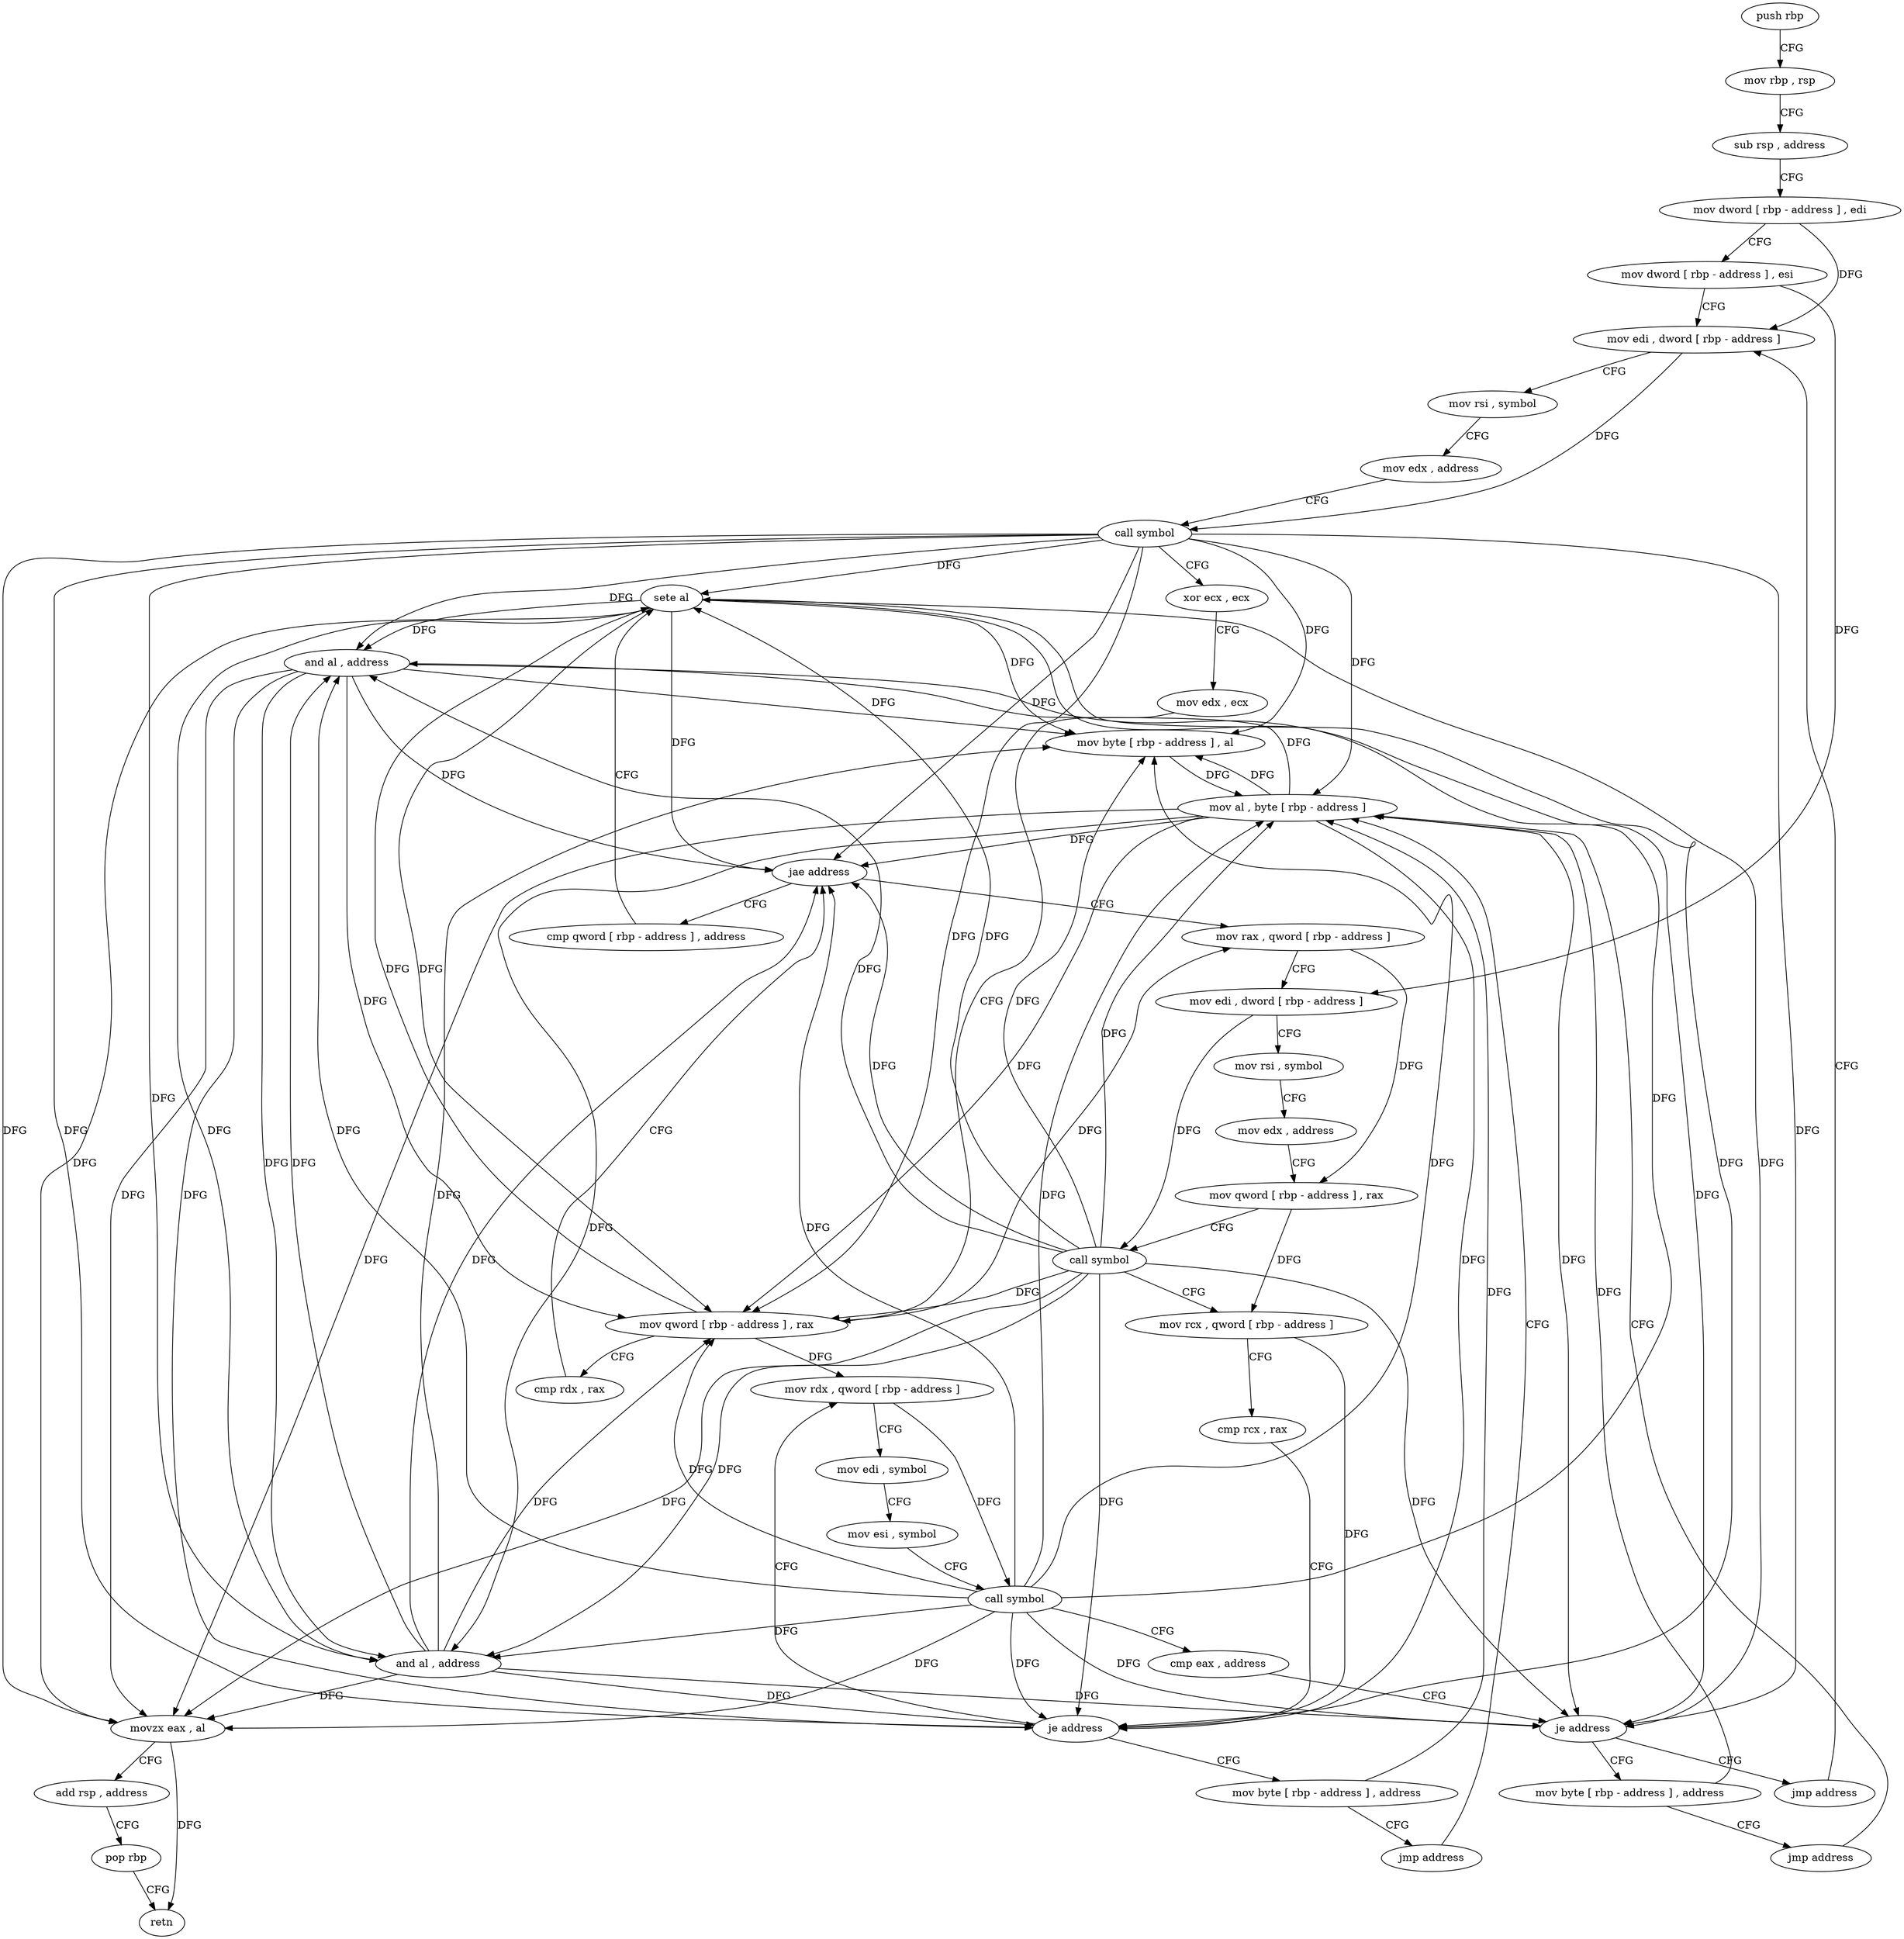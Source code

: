 digraph "func" {
"4215648" [label = "push rbp" ]
"4215649" [label = "mov rbp , rsp" ]
"4215652" [label = "sub rsp , address" ]
"4215656" [label = "mov dword [ rbp - address ] , edi" ]
"4215659" [label = "mov dword [ rbp - address ] , esi" ]
"4215662" [label = "mov edi , dword [ rbp - address ]" ]
"4215797" [label = "cmp qword [ rbp - address ] , address" ]
"4215802" [label = "sete al" ]
"4215805" [label = "and al , address" ]
"4215807" [label = "mov byte [ rbp - address ] , al" ]
"4215810" [label = "mov al , byte [ rbp - address ]" ]
"4215702" [label = "mov rax , qword [ rbp - address ]" ]
"4215706" [label = "mov edi , dword [ rbp - address ]" ]
"4215709" [label = "mov rsi , symbol" ]
"4215719" [label = "mov edx , address" ]
"4215724" [label = "mov qword [ rbp - address ] , rax" ]
"4215728" [label = "call symbol" ]
"4215733" [label = "mov rcx , qword [ rbp - address ]" ]
"4215737" [label = "cmp rcx , rax" ]
"4215740" [label = "je address" ]
"4215755" [label = "mov rdx , qword [ rbp - address ]" ]
"4215746" [label = "mov byte [ rbp - address ] , address" ]
"4215759" [label = "mov edi , symbol" ]
"4215764" [label = "mov esi , symbol" ]
"4215769" [label = "call symbol" ]
"4215774" [label = "cmp eax , address" ]
"4215777" [label = "je address" ]
"4215792" [label = "jmp address" ]
"4215783" [label = "mov byte [ rbp - address ] , address" ]
"4215750" [label = "jmp address" ]
"4215787" [label = "jmp address" ]
"4215813" [label = "and al , address" ]
"4215815" [label = "movzx eax , al" ]
"4215818" [label = "add rsp , address" ]
"4215822" [label = "pop rbp" ]
"4215823" [label = "retn" ]
"4215665" [label = "mov rsi , symbol" ]
"4215675" [label = "mov edx , address" ]
"4215680" [label = "call symbol" ]
"4215685" [label = "xor ecx , ecx" ]
"4215687" [label = "mov edx , ecx" ]
"4215689" [label = "mov qword [ rbp - address ] , rax" ]
"4215693" [label = "cmp rdx , rax" ]
"4215696" [label = "jae address" ]
"4215648" -> "4215649" [ label = "CFG" ]
"4215649" -> "4215652" [ label = "CFG" ]
"4215652" -> "4215656" [ label = "CFG" ]
"4215656" -> "4215659" [ label = "CFG" ]
"4215656" -> "4215662" [ label = "DFG" ]
"4215659" -> "4215662" [ label = "CFG" ]
"4215659" -> "4215706" [ label = "DFG" ]
"4215662" -> "4215665" [ label = "CFG" ]
"4215662" -> "4215680" [ label = "DFG" ]
"4215797" -> "4215802" [ label = "CFG" ]
"4215802" -> "4215805" [ label = "DFG" ]
"4215802" -> "4215689" [ label = "DFG" ]
"4215802" -> "4215696" [ label = "DFG" ]
"4215802" -> "4215807" [ label = "DFG" ]
"4215802" -> "4215740" [ label = "DFG" ]
"4215802" -> "4215813" [ label = "DFG" ]
"4215802" -> "4215815" [ label = "DFG" ]
"4215802" -> "4215777" [ label = "DFG" ]
"4215805" -> "4215807" [ label = "DFG" ]
"4215805" -> "4215689" [ label = "DFG" ]
"4215805" -> "4215696" [ label = "DFG" ]
"4215805" -> "4215740" [ label = "DFG" ]
"4215805" -> "4215813" [ label = "DFG" ]
"4215805" -> "4215815" [ label = "DFG" ]
"4215805" -> "4215777" [ label = "DFG" ]
"4215807" -> "4215810" [ label = "DFG" ]
"4215810" -> "4215813" [ label = "DFG" ]
"4215810" -> "4215689" [ label = "DFG" ]
"4215810" -> "4215696" [ label = "DFG" ]
"4215810" -> "4215805" [ label = "DFG" ]
"4215810" -> "4215807" [ label = "DFG" ]
"4215810" -> "4215740" [ label = "DFG" ]
"4215810" -> "4215815" [ label = "DFG" ]
"4215810" -> "4215777" [ label = "DFG" ]
"4215702" -> "4215706" [ label = "CFG" ]
"4215702" -> "4215724" [ label = "DFG" ]
"4215706" -> "4215709" [ label = "CFG" ]
"4215706" -> "4215728" [ label = "DFG" ]
"4215709" -> "4215719" [ label = "CFG" ]
"4215719" -> "4215724" [ label = "CFG" ]
"4215724" -> "4215728" [ label = "CFG" ]
"4215724" -> "4215733" [ label = "DFG" ]
"4215728" -> "4215733" [ label = "CFG" ]
"4215728" -> "4215689" [ label = "DFG" ]
"4215728" -> "4215696" [ label = "DFG" ]
"4215728" -> "4215805" [ label = "DFG" ]
"4215728" -> "4215807" [ label = "DFG" ]
"4215728" -> "4215802" [ label = "DFG" ]
"4215728" -> "4215740" [ label = "DFG" ]
"4215728" -> "4215810" [ label = "DFG" ]
"4215728" -> "4215813" [ label = "DFG" ]
"4215728" -> "4215815" [ label = "DFG" ]
"4215728" -> "4215777" [ label = "DFG" ]
"4215733" -> "4215737" [ label = "CFG" ]
"4215733" -> "4215740" [ label = "DFG" ]
"4215737" -> "4215740" [ label = "CFG" ]
"4215740" -> "4215755" [ label = "CFG" ]
"4215740" -> "4215746" [ label = "CFG" ]
"4215755" -> "4215759" [ label = "CFG" ]
"4215755" -> "4215769" [ label = "DFG" ]
"4215746" -> "4215750" [ label = "CFG" ]
"4215746" -> "4215810" [ label = "DFG" ]
"4215759" -> "4215764" [ label = "CFG" ]
"4215764" -> "4215769" [ label = "CFG" ]
"4215769" -> "4215774" [ label = "CFG" ]
"4215769" -> "4215689" [ label = "DFG" ]
"4215769" -> "4215696" [ label = "DFG" ]
"4215769" -> "4215805" [ label = "DFG" ]
"4215769" -> "4215807" [ label = "DFG" ]
"4215769" -> "4215740" [ label = "DFG" ]
"4215769" -> "4215813" [ label = "DFG" ]
"4215769" -> "4215815" [ label = "DFG" ]
"4215769" -> "4215802" [ label = "DFG" ]
"4215769" -> "4215810" [ label = "DFG" ]
"4215769" -> "4215777" [ label = "DFG" ]
"4215774" -> "4215777" [ label = "CFG" ]
"4215777" -> "4215792" [ label = "CFG" ]
"4215777" -> "4215783" [ label = "CFG" ]
"4215792" -> "4215662" [ label = "CFG" ]
"4215783" -> "4215787" [ label = "CFG" ]
"4215783" -> "4215810" [ label = "DFG" ]
"4215750" -> "4215810" [ label = "CFG" ]
"4215787" -> "4215810" [ label = "CFG" ]
"4215813" -> "4215815" [ label = "DFG" ]
"4215813" -> "4215689" [ label = "DFG" ]
"4215813" -> "4215696" [ label = "DFG" ]
"4215813" -> "4215805" [ label = "DFG" ]
"4215813" -> "4215807" [ label = "DFG" ]
"4215813" -> "4215740" [ label = "DFG" ]
"4215813" -> "4215777" [ label = "DFG" ]
"4215815" -> "4215818" [ label = "CFG" ]
"4215815" -> "4215823" [ label = "DFG" ]
"4215818" -> "4215822" [ label = "CFG" ]
"4215822" -> "4215823" [ label = "CFG" ]
"4215665" -> "4215675" [ label = "CFG" ]
"4215675" -> "4215680" [ label = "CFG" ]
"4215680" -> "4215685" [ label = "CFG" ]
"4215680" -> "4215689" [ label = "DFG" ]
"4215680" -> "4215696" [ label = "DFG" ]
"4215680" -> "4215802" [ label = "DFG" ]
"4215680" -> "4215805" [ label = "DFG" ]
"4215680" -> "4215807" [ label = "DFG" ]
"4215680" -> "4215740" [ label = "DFG" ]
"4215680" -> "4215810" [ label = "DFG" ]
"4215680" -> "4215813" [ label = "DFG" ]
"4215680" -> "4215815" [ label = "DFG" ]
"4215680" -> "4215777" [ label = "DFG" ]
"4215685" -> "4215687" [ label = "CFG" ]
"4215687" -> "4215689" [ label = "CFG" ]
"4215689" -> "4215693" [ label = "CFG" ]
"4215689" -> "4215802" [ label = "DFG" ]
"4215689" -> "4215702" [ label = "DFG" ]
"4215689" -> "4215755" [ label = "DFG" ]
"4215693" -> "4215696" [ label = "CFG" ]
"4215696" -> "4215797" [ label = "CFG" ]
"4215696" -> "4215702" [ label = "CFG" ]
}
